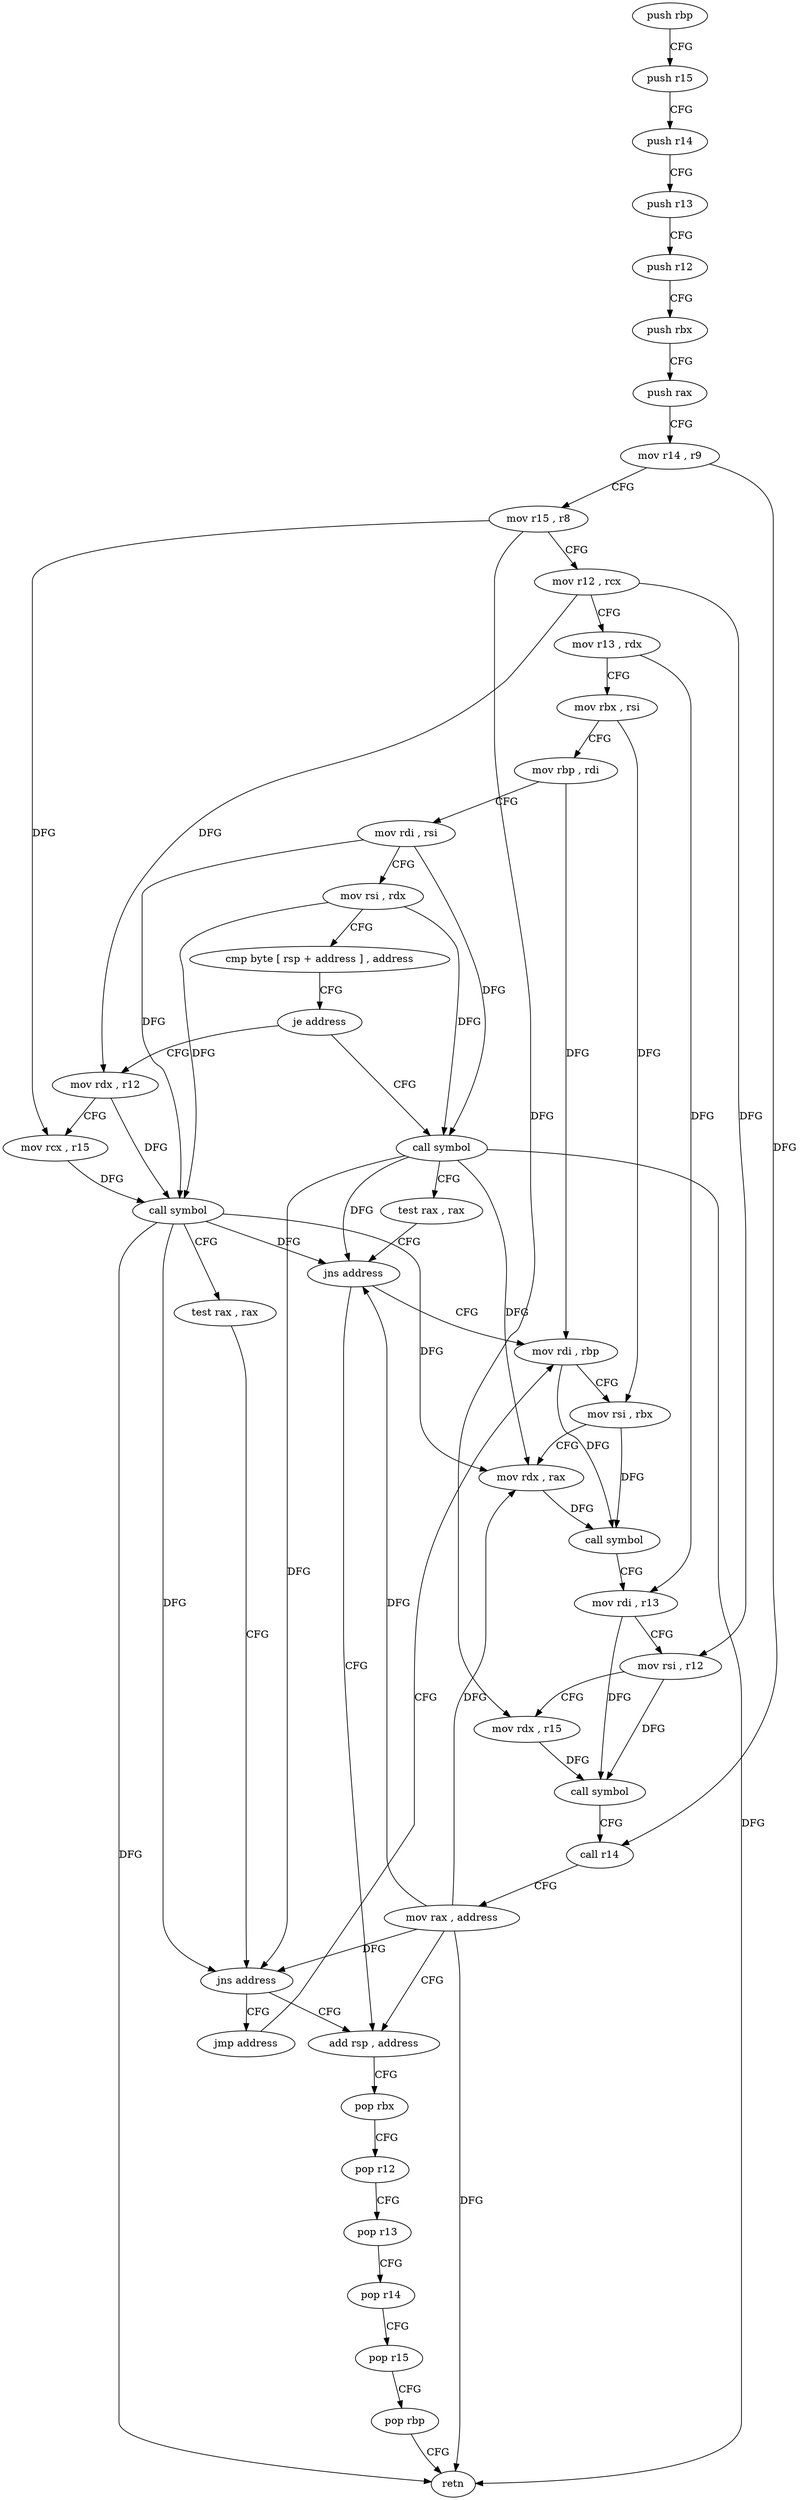 digraph "func" {
"4225408" [label = "push rbp" ]
"4225409" [label = "push r15" ]
"4225411" [label = "push r14" ]
"4225413" [label = "push r13" ]
"4225415" [label = "push r12" ]
"4225417" [label = "push rbx" ]
"4225418" [label = "push rax" ]
"4225419" [label = "mov r14 , r9" ]
"4225422" [label = "mov r15 , r8" ]
"4225425" [label = "mov r12 , rcx" ]
"4225428" [label = "mov r13 , rdx" ]
"4225431" [label = "mov rbx , rsi" ]
"4225434" [label = "mov rbp , rdi" ]
"4225437" [label = "mov rdi , rsi" ]
"4225440" [label = "mov rsi , rdx" ]
"4225443" [label = "cmp byte [ rsp + address ] , address" ]
"4225448" [label = "je address" ]
"4225468" [label = "call symbol" ]
"4225450" [label = "mov rdx , r12" ]
"4225473" [label = "test rax , rax" ]
"4225476" [label = "jns address" ]
"4225516" [label = "add rsp , address" ]
"4225478" [label = "mov rdi , rbp" ]
"4225453" [label = "mov rcx , r15" ]
"4225456" [label = "call symbol" ]
"4225461" [label = "test rax , rax" ]
"4225464" [label = "jns address" ]
"4225466" [label = "jmp address" ]
"4225520" [label = "pop rbx" ]
"4225521" [label = "pop r12" ]
"4225523" [label = "pop r13" ]
"4225525" [label = "pop r14" ]
"4225527" [label = "pop r15" ]
"4225529" [label = "pop rbp" ]
"4225530" [label = "retn" ]
"4225481" [label = "mov rsi , rbx" ]
"4225484" [label = "mov rdx , rax" ]
"4225487" [label = "call symbol" ]
"4225492" [label = "mov rdi , r13" ]
"4225495" [label = "mov rsi , r12" ]
"4225498" [label = "mov rdx , r15" ]
"4225501" [label = "call symbol" ]
"4225506" [label = "call r14" ]
"4225509" [label = "mov rax , address" ]
"4225408" -> "4225409" [ label = "CFG" ]
"4225409" -> "4225411" [ label = "CFG" ]
"4225411" -> "4225413" [ label = "CFG" ]
"4225413" -> "4225415" [ label = "CFG" ]
"4225415" -> "4225417" [ label = "CFG" ]
"4225417" -> "4225418" [ label = "CFG" ]
"4225418" -> "4225419" [ label = "CFG" ]
"4225419" -> "4225422" [ label = "CFG" ]
"4225419" -> "4225506" [ label = "DFG" ]
"4225422" -> "4225425" [ label = "CFG" ]
"4225422" -> "4225453" [ label = "DFG" ]
"4225422" -> "4225498" [ label = "DFG" ]
"4225425" -> "4225428" [ label = "CFG" ]
"4225425" -> "4225450" [ label = "DFG" ]
"4225425" -> "4225495" [ label = "DFG" ]
"4225428" -> "4225431" [ label = "CFG" ]
"4225428" -> "4225492" [ label = "DFG" ]
"4225431" -> "4225434" [ label = "CFG" ]
"4225431" -> "4225481" [ label = "DFG" ]
"4225434" -> "4225437" [ label = "CFG" ]
"4225434" -> "4225478" [ label = "DFG" ]
"4225437" -> "4225440" [ label = "CFG" ]
"4225437" -> "4225468" [ label = "DFG" ]
"4225437" -> "4225456" [ label = "DFG" ]
"4225440" -> "4225443" [ label = "CFG" ]
"4225440" -> "4225468" [ label = "DFG" ]
"4225440" -> "4225456" [ label = "DFG" ]
"4225443" -> "4225448" [ label = "CFG" ]
"4225448" -> "4225468" [ label = "CFG" ]
"4225448" -> "4225450" [ label = "CFG" ]
"4225468" -> "4225473" [ label = "CFG" ]
"4225468" -> "4225476" [ label = "DFG" ]
"4225468" -> "4225464" [ label = "DFG" ]
"4225468" -> "4225530" [ label = "DFG" ]
"4225468" -> "4225484" [ label = "DFG" ]
"4225450" -> "4225453" [ label = "CFG" ]
"4225450" -> "4225456" [ label = "DFG" ]
"4225473" -> "4225476" [ label = "CFG" ]
"4225476" -> "4225516" [ label = "CFG" ]
"4225476" -> "4225478" [ label = "CFG" ]
"4225516" -> "4225520" [ label = "CFG" ]
"4225478" -> "4225481" [ label = "CFG" ]
"4225478" -> "4225487" [ label = "DFG" ]
"4225453" -> "4225456" [ label = "DFG" ]
"4225456" -> "4225461" [ label = "CFG" ]
"4225456" -> "4225476" [ label = "DFG" ]
"4225456" -> "4225464" [ label = "DFG" ]
"4225456" -> "4225530" [ label = "DFG" ]
"4225456" -> "4225484" [ label = "DFG" ]
"4225461" -> "4225464" [ label = "CFG" ]
"4225464" -> "4225516" [ label = "CFG" ]
"4225464" -> "4225466" [ label = "CFG" ]
"4225466" -> "4225478" [ label = "CFG" ]
"4225520" -> "4225521" [ label = "CFG" ]
"4225521" -> "4225523" [ label = "CFG" ]
"4225523" -> "4225525" [ label = "CFG" ]
"4225525" -> "4225527" [ label = "CFG" ]
"4225527" -> "4225529" [ label = "CFG" ]
"4225529" -> "4225530" [ label = "CFG" ]
"4225481" -> "4225484" [ label = "CFG" ]
"4225481" -> "4225487" [ label = "DFG" ]
"4225484" -> "4225487" [ label = "DFG" ]
"4225487" -> "4225492" [ label = "CFG" ]
"4225492" -> "4225495" [ label = "CFG" ]
"4225492" -> "4225501" [ label = "DFG" ]
"4225495" -> "4225498" [ label = "CFG" ]
"4225495" -> "4225501" [ label = "DFG" ]
"4225498" -> "4225501" [ label = "DFG" ]
"4225501" -> "4225506" [ label = "CFG" ]
"4225506" -> "4225509" [ label = "CFG" ]
"4225509" -> "4225516" [ label = "CFG" ]
"4225509" -> "4225476" [ label = "DFG" ]
"4225509" -> "4225464" [ label = "DFG" ]
"4225509" -> "4225484" [ label = "DFG" ]
"4225509" -> "4225530" [ label = "DFG" ]
}
